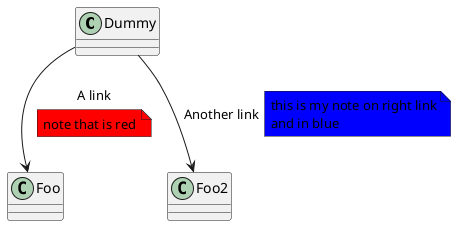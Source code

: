 @startuml

class Dummy
Dummy --> Foo : A link
note on link #red: note that is red

Dummy --> Foo2 : Another link
note right on link #blue
	this is my note on right link
	and in blue
end note

@enduml